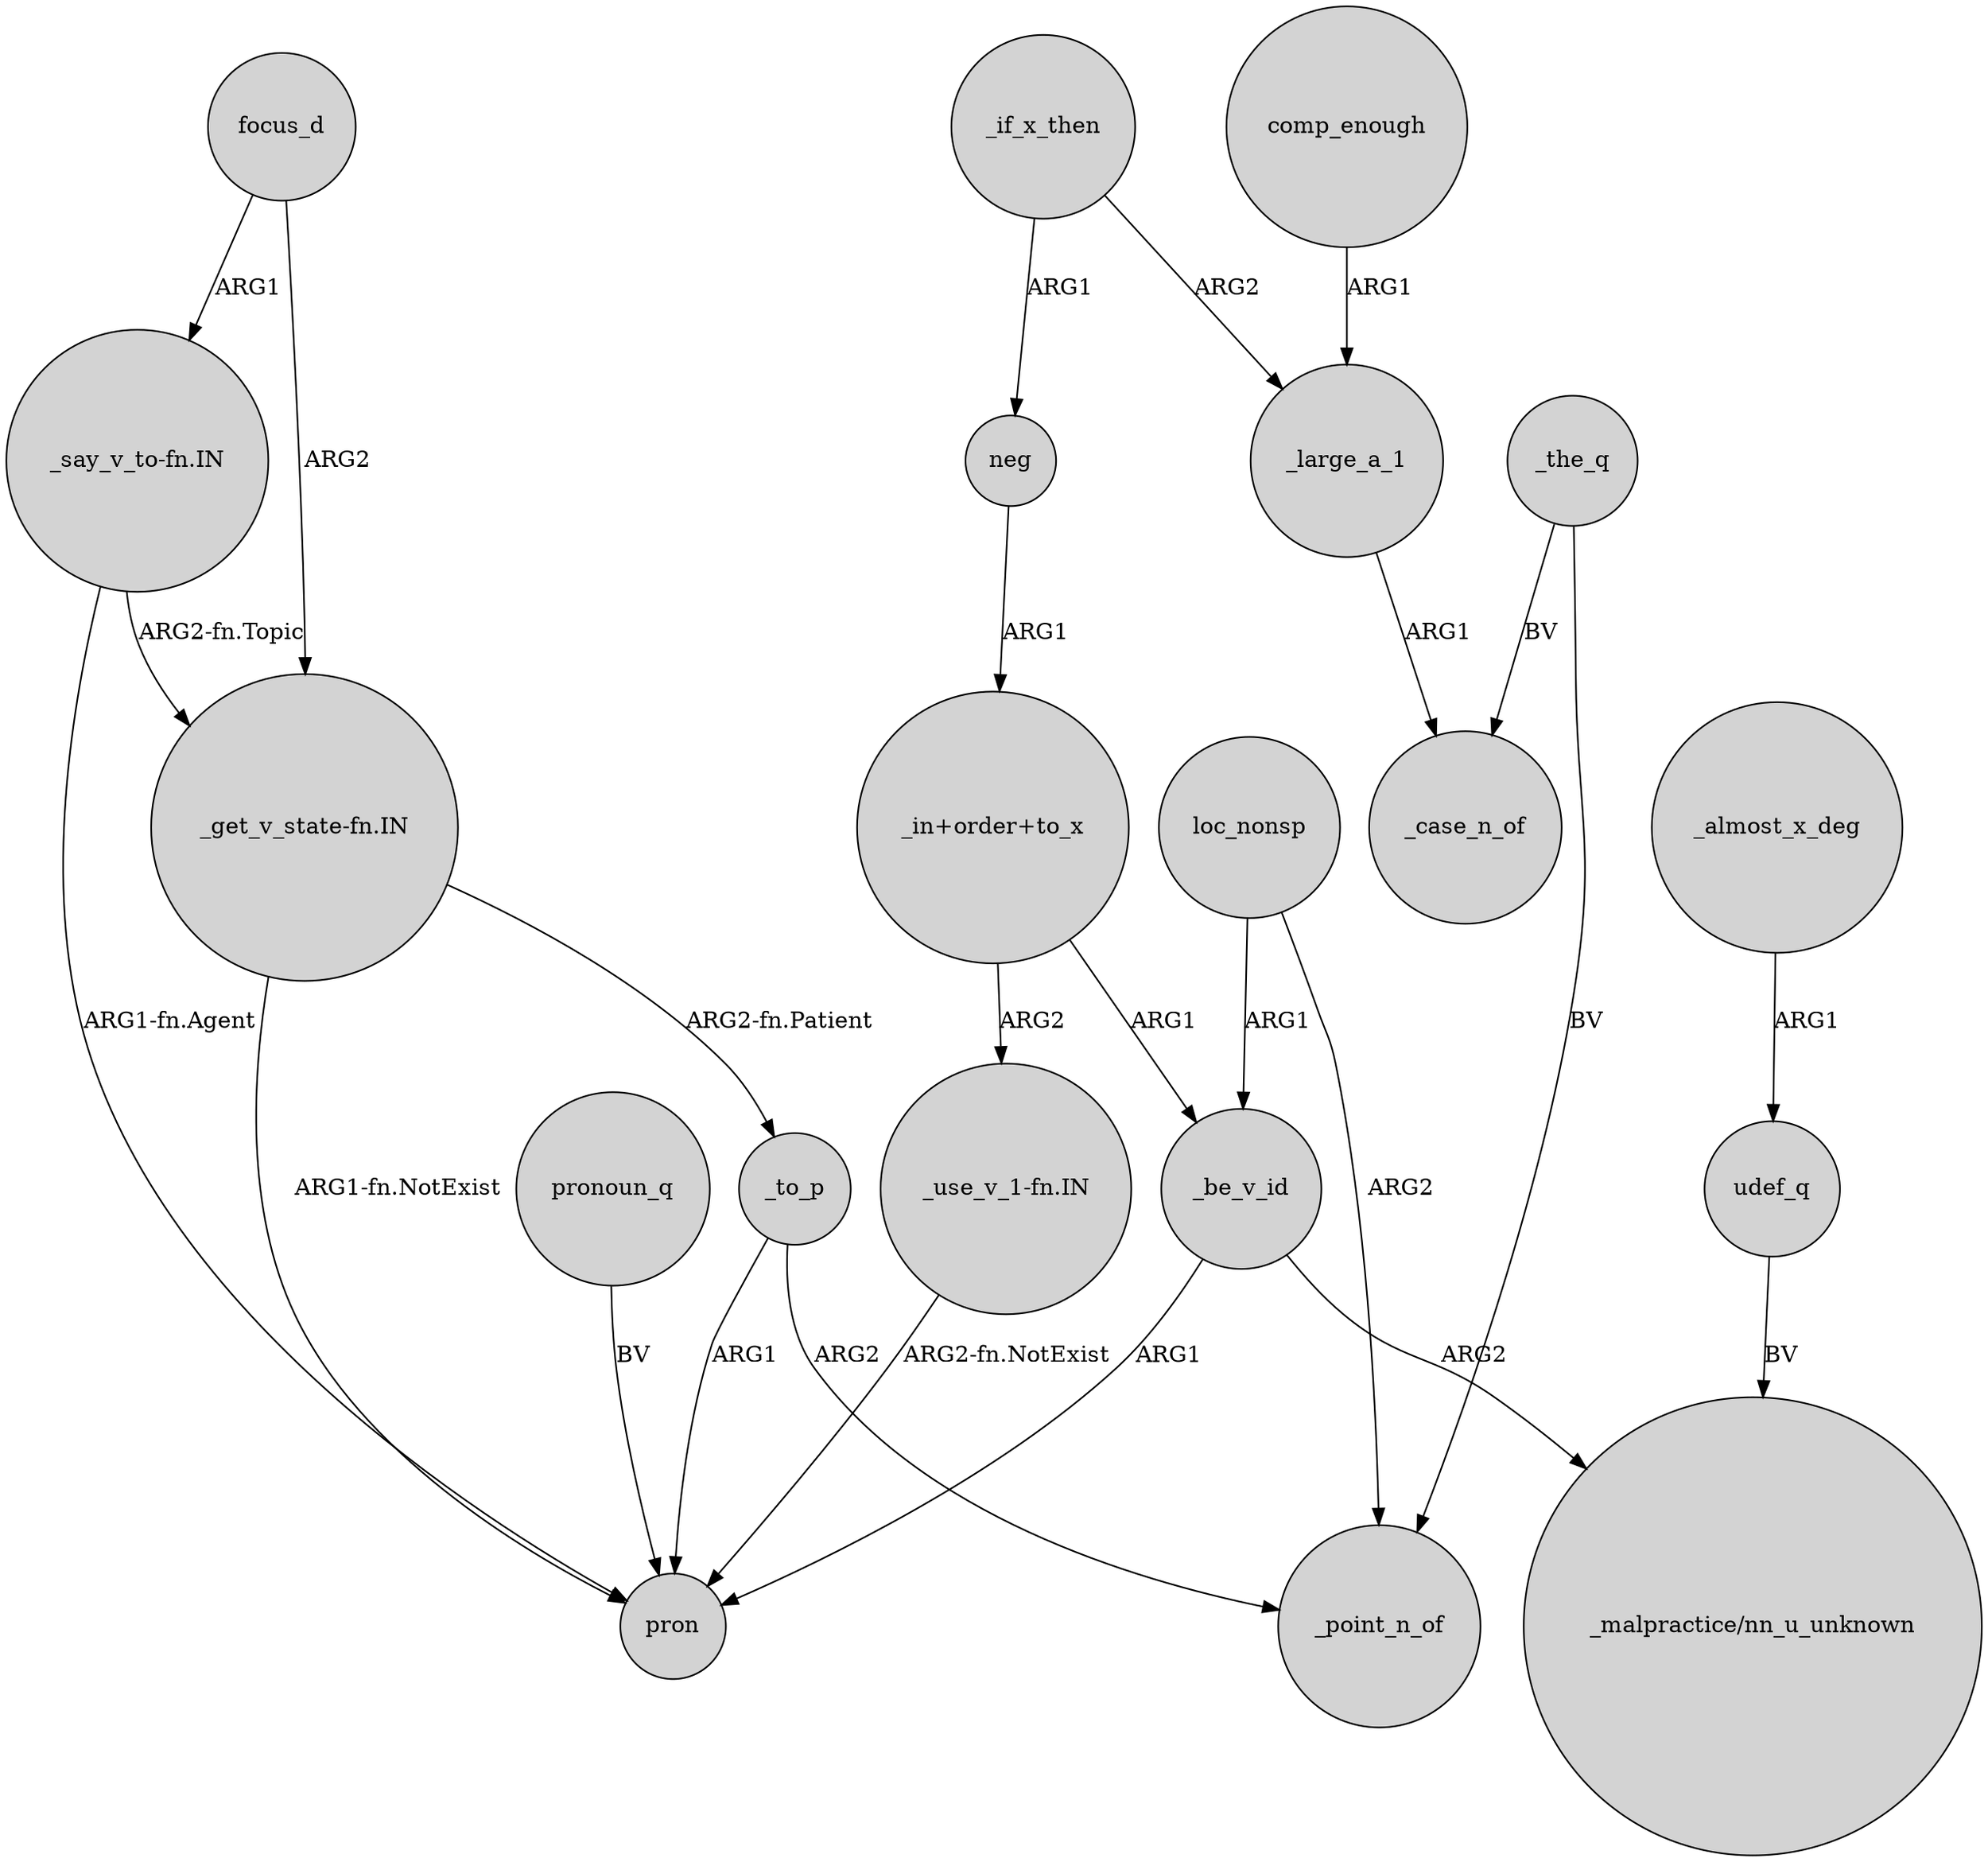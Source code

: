digraph {
	node [shape=circle style=filled]
	"_get_v_state-fn.IN" -> pron [label="ARG1-fn.NotExist"]
	loc_nonsp -> _point_n_of [label=ARG2]
	_if_x_then -> neg [label=ARG1]
	"_say_v_to-fn.IN" -> "_get_v_state-fn.IN" [label="ARG2-fn.Topic"]
	_to_p -> pron [label=ARG1]
	_the_q -> _case_n_of [label=BV]
	"_in+order+to_x" -> _be_v_id [label=ARG1]
	neg -> "_in+order+to_x" [label=ARG1]
	"_use_v_1-fn.IN" -> pron [label="ARG2-fn.NotExist"]
	"_get_v_state-fn.IN" -> _to_p [label="ARG2-fn.Patient"]
	_almost_x_deg -> udef_q [label=ARG1]
	comp_enough -> _large_a_1 [label=ARG1]
	_be_v_id -> "_malpractice/nn_u_unknown" [label=ARG2]
	"_in+order+to_x" -> "_use_v_1-fn.IN" [label=ARG2]
	_be_v_id -> pron [label=ARG1]
	udef_q -> "_malpractice/nn_u_unknown" [label=BV]
	pronoun_q -> pron [label=BV]
	_large_a_1 -> _case_n_of [label=ARG1]
	focus_d -> "_get_v_state-fn.IN" [label=ARG2]
	"_say_v_to-fn.IN" -> pron [label="ARG1-fn.Agent"]
	loc_nonsp -> _be_v_id [label=ARG1]
	_to_p -> _point_n_of [label=ARG2]
	_the_q -> _point_n_of [label=BV]
	_if_x_then -> _large_a_1 [label=ARG2]
	focus_d -> "_say_v_to-fn.IN" [label=ARG1]
}
